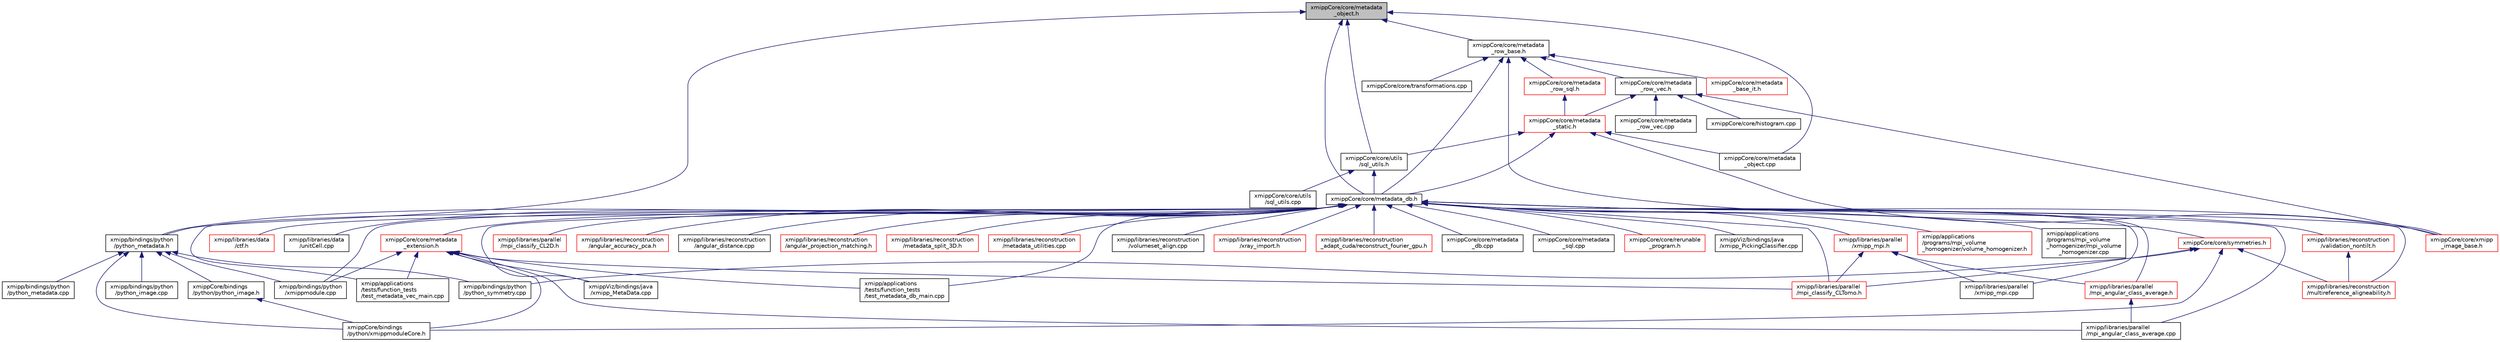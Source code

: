 digraph "xmippCore/core/metadata_object.h"
{
  edge [fontname="Helvetica",fontsize="10",labelfontname="Helvetica",labelfontsize="10"];
  node [fontname="Helvetica",fontsize="10",shape=record];
  Node7 [label="xmippCore/core/metadata\l_object.h",height=0.2,width=0.4,color="black", fillcolor="grey75", style="filled", fontcolor="black"];
  Node7 -> Node8 [dir="back",color="midnightblue",fontsize="10",style="solid",fontname="Helvetica"];
  Node8 [label="xmipp/bindings/python\l/python_metadata.h",height=0.2,width=0.4,color="black", fillcolor="white", style="filled",URL="$python__metadata_8h.html"];
  Node8 -> Node9 [dir="back",color="midnightblue",fontsize="10",style="solid",fontname="Helvetica"];
  Node9 [label="xmipp/bindings/python\l/python_image.cpp",height=0.2,width=0.4,color="black", fillcolor="white", style="filled",URL="$python__image_8cpp.html"];
  Node8 -> Node10 [dir="back",color="midnightblue",fontsize="10",style="solid",fontname="Helvetica"];
  Node10 [label="xmipp/bindings/python\l/python_metadata.cpp",height=0.2,width=0.4,color="black", fillcolor="white", style="filled",URL="$python__metadata_8cpp.html"];
  Node8 -> Node11 [dir="back",color="midnightblue",fontsize="10",style="solid",fontname="Helvetica"];
  Node11 [label="xmipp/bindings/python\l/python_symmetry.cpp",height=0.2,width=0.4,color="black", fillcolor="white", style="filled",URL="$python__symmetry_8cpp.html"];
  Node8 -> Node12 [dir="back",color="midnightblue",fontsize="10",style="solid",fontname="Helvetica"];
  Node12 [label="xmipp/bindings/python\l/xmippmodule.cpp",height=0.2,width=0.4,color="black", fillcolor="white", style="filled",URL="$xmippmodule_8cpp.html"];
  Node8 -> Node13 [dir="back",color="midnightblue",fontsize="10",style="solid",fontname="Helvetica"];
  Node13 [label="xmippCore/bindings\l/python/python_image.h",height=0.2,width=0.4,color="black", fillcolor="white", style="filled",URL="$ore_2bindings_2python_2python__image_8h.html"];
  Node13 -> Node14 [dir="back",color="midnightblue",fontsize="10",style="solid",fontname="Helvetica"];
  Node14 [label="xmippCore/bindings\l/python/xmippmoduleCore.h",height=0.2,width=0.4,color="black", fillcolor="white", style="filled",URL="$xmippmoduleCore_8h.html"];
  Node8 -> Node14 [dir="back",color="midnightblue",fontsize="10",style="solid",fontname="Helvetica"];
  Node7 -> Node15 [dir="back",color="midnightblue",fontsize="10",style="solid",fontname="Helvetica"];
  Node15 [label="xmippCore/core/metadata\l_row_base.h",height=0.2,width=0.4,color="black", fillcolor="white", style="filled",URL="$metadata__row__base_8h.html"];
  Node15 -> Node16 [dir="back",color="midnightblue",fontsize="10",style="solid",fontname="Helvetica"];
  Node16 [label="xmippCore/core/metadata\l_row_vec.h",height=0.2,width=0.4,color="black", fillcolor="white", style="filled",URL="$metadata__row__vec_8h.html"];
  Node16 -> Node17 [dir="back",color="midnightblue",fontsize="10",style="solid",fontname="Helvetica"];
  Node17 [label="xmippCore/core/xmipp\l_image_base.h",height=0.2,width=0.4,color="red", fillcolor="white", style="filled",URL="$xmipp__image__base_8h.html"];
  Node16 -> Node696 [dir="back",color="midnightblue",fontsize="10",style="solid",fontname="Helvetica"];
  Node696 [label="xmippCore/core/metadata\l_static.h",height=0.2,width=0.4,color="red", fillcolor="white", style="filled",URL="$metadata__static_8h.html"];
  Node696 -> Node17 [dir="back",color="midnightblue",fontsize="10",style="solid",fontname="Helvetica"];
  Node696 -> Node700 [dir="back",color="midnightblue",fontsize="10",style="solid",fontname="Helvetica"];
  Node700 [label="xmippCore/core/metadata_db.h",height=0.2,width=0.4,color="black", fillcolor="white", style="filled",URL="$metadata__db_8h.html"];
  Node700 -> Node304 [dir="back",color="midnightblue",fontsize="10",style="solid",fontname="Helvetica"];
  Node304 [label="xmipp/applications\l/programs/mpi_volume\l_homogenizer/volume_homogenizer.h",height=0.2,width=0.4,color="red", fillcolor="white", style="filled",URL="$volume__homogenizer_8h.html"];
  Node700 -> Node306 [dir="back",color="midnightblue",fontsize="10",style="solid",fontname="Helvetica"];
  Node306 [label="xmipp/applications\l/programs/mpi_volume\l_homogenizer/mpi_volume\l_homogenizer.cpp",height=0.2,width=0.4,color="black", fillcolor="white", style="filled",URL="$mpi__volume__homogenizer_8cpp.html"];
  Node700 -> Node632 [dir="back",color="midnightblue",fontsize="10",style="solid",fontname="Helvetica"];
  Node632 [label="xmipp/applications\l/tests/function_tests\l/test_metadata_db_main.cpp",height=0.2,width=0.4,color="black", fillcolor="white", style="filled",URL="$test__metadata__db__main_8cpp.html"];
  Node700 -> Node633 [dir="back",color="midnightblue",fontsize="10",style="solid",fontname="Helvetica"];
  Node633 [label="xmipp/applications\l/tests/function_tests\l/test_metadata_vec_main.cpp",height=0.2,width=0.4,color="black", fillcolor="white", style="filled",URL="$test__metadata__vec__main_8cpp.html"];
  Node700 -> Node8 [dir="back",color="midnightblue",fontsize="10",style="solid",fontname="Helvetica"];
  Node700 -> Node12 [dir="back",color="midnightblue",fontsize="10",style="solid",fontname="Helvetica"];
  Node700 -> Node701 [dir="back",color="midnightblue",fontsize="10",style="solid",fontname="Helvetica"];
  Node701 [label="xmipp/libraries/data\l/ctf.h",height=0.2,width=0.4,color="red", fillcolor="white", style="filled",URL="$ctf_8h.html"];
  Node700 -> Node475 [dir="back",color="midnightblue",fontsize="10",style="solid",fontname="Helvetica"];
  Node475 [label="xmipp/libraries/data\l/unitCell.cpp",height=0.2,width=0.4,color="black", fillcolor="white", style="filled",URL="$unitCell_8cpp.html"];
  Node700 -> Node489 [dir="back",color="midnightblue",fontsize="10",style="solid",fontname="Helvetica"];
  Node489 [label="xmipp/libraries/parallel\l/mpi_angular_class_average.h",height=0.2,width=0.4,color="red", fillcolor="white", style="filled",URL="$mpi__angular__class__average_8h.html"];
  Node489 -> Node491 [dir="back",color="midnightblue",fontsize="10",style="solid",fontname="Helvetica"];
  Node491 [label="xmipp/libraries/parallel\l/mpi_angular_class_average.cpp",height=0.2,width=0.4,color="black", fillcolor="white", style="filled",URL="$mpi__angular__class__average_8cpp.html"];
  Node700 -> Node491 [dir="back",color="midnightblue",fontsize="10",style="solid",fontname="Helvetica"];
  Node700 -> Node705 [dir="back",color="midnightblue",fontsize="10",style="solid",fontname="Helvetica"];
  Node705 [label="xmipp/libraries/parallel\l/mpi_classify_CL2D.h",height=0.2,width=0.4,color="red", fillcolor="white", style="filled",URL="$mpi__classify__CL2D_8h.html"];
  Node700 -> Node707 [dir="back",color="midnightblue",fontsize="10",style="solid",fontname="Helvetica"];
  Node707 [label="xmipp/libraries/parallel\l/xmipp_mpi.h",height=0.2,width=0.4,color="red", fillcolor="white", style="filled",URL="$xmipp__mpi_8h.html"];
  Node707 -> Node489 [dir="back",color="midnightblue",fontsize="10",style="solid",fontname="Helvetica"];
  Node707 -> Node107 [dir="back",color="midnightblue",fontsize="10",style="solid",fontname="Helvetica"];
  Node107 [label="xmipp/libraries/parallel\l/mpi_classify_CLTomo.h",height=0.2,width=0.4,color="red", fillcolor="white", style="filled",URL="$mpi__classify__CLTomo_8h.html"];
  Node707 -> Node730 [dir="back",color="midnightblue",fontsize="10",style="solid",fontname="Helvetica"];
  Node730 [label="xmipp/libraries/parallel\l/xmipp_mpi.cpp",height=0.2,width=0.4,color="black", fillcolor="white", style="filled",URL="$xmipp__mpi_8cpp.html"];
  Node700 -> Node107 [dir="back",color="midnightblue",fontsize="10",style="solid",fontname="Helvetica"];
  Node700 -> Node730 [dir="back",color="midnightblue",fontsize="10",style="solid",fontname="Helvetica"];
  Node700 -> Node498 [dir="back",color="midnightblue",fontsize="10",style="solid",fontname="Helvetica"];
  Node498 [label="xmipp/libraries/reconstruction\l/angular_accuracy_pca.h",height=0.2,width=0.4,color="red", fillcolor="white", style="filled",URL="$angular__accuracy__pca_8h.html"];
  Node700 -> Node731 [dir="back",color="midnightblue",fontsize="10",style="solid",fontname="Helvetica"];
  Node731 [label="xmipp/libraries/reconstruction\l/angular_distance.cpp",height=0.2,width=0.4,color="black", fillcolor="white", style="filled",URL="$angular__distance_8cpp.html"];
  Node700 -> Node732 [dir="back",color="midnightblue",fontsize="10",style="solid",fontname="Helvetica"];
  Node732 [label="xmipp/libraries/reconstruction\l/angular_projection_matching.h",height=0.2,width=0.4,color="red", fillcolor="white", style="filled",URL="$angular__projection__matching_8h.html"];
  Node700 -> Node734 [dir="back",color="midnightblue",fontsize="10",style="solid",fontname="Helvetica"];
  Node734 [label="xmipp/libraries/reconstruction\l/metadata_split_3D.h",height=0.2,width=0.4,color="red", fillcolor="white", style="filled",URL="$metadata__split__3D_8h.html"];
  Node700 -> Node736 [dir="back",color="midnightblue",fontsize="10",style="solid",fontname="Helvetica"];
  Node736 [label="xmipp/libraries/reconstruction\l/metadata_utilities.cpp",height=0.2,width=0.4,color="red", fillcolor="white", style="filled",URL="$metadata__utilities_8cpp.html"];
  Node700 -> Node738 [dir="back",color="midnightblue",fontsize="10",style="solid",fontname="Helvetica"];
  Node738 [label="xmipp/libraries/reconstruction\l/validation_nontilt.h",height=0.2,width=0.4,color="red", fillcolor="white", style="filled",URL="$validation__nontilt_8h.html"];
  Node738 -> Node192 [dir="back",color="midnightblue",fontsize="10",style="solid",fontname="Helvetica"];
  Node192 [label="xmipp/libraries/reconstruction\l/multireference_aligneability.h",height=0.2,width=0.4,color="red", fillcolor="white", style="filled",URL="$multireference__aligneability_8h.html"];
  Node700 -> Node192 [dir="back",color="midnightblue",fontsize="10",style="solid",fontname="Helvetica"];
  Node700 -> Node741 [dir="back",color="midnightblue",fontsize="10",style="solid",fontname="Helvetica"];
  Node741 [label="xmipp/libraries/reconstruction\l/volumeset_align.cpp",height=0.2,width=0.4,color="black", fillcolor="white", style="filled",URL="$volumeset__align_8cpp.html"];
  Node700 -> Node617 [dir="back",color="midnightblue",fontsize="10",style="solid",fontname="Helvetica"];
  Node617 [label="xmipp/libraries/reconstruction\l/xray_import.h",height=0.2,width=0.4,color="red", fillcolor="white", style="filled",URL="$xray__import_8h.html"];
  Node700 -> Node287 [dir="back",color="midnightblue",fontsize="10",style="solid",fontname="Helvetica"];
  Node287 [label="xmipp/libraries/reconstruction\l_adapt_cuda/reconstruct_fourier_gpu.h",height=0.2,width=0.4,color="red", fillcolor="white", style="filled",URL="$reconstruct__fourier__gpu_8h.html"];
  Node700 -> Node17 [dir="back",color="midnightblue",fontsize="10",style="solid",fontname="Helvetica"];
  Node700 -> Node631 [dir="back",color="midnightblue",fontsize="10",style="solid",fontname="Helvetica"];
  Node631 [label="xmippCore/core/metadata\l_extension.h",height=0.2,width=0.4,color="red", fillcolor="white", style="filled",URL="$metadata__extension_8h.html"];
  Node631 -> Node632 [dir="back",color="midnightblue",fontsize="10",style="solid",fontname="Helvetica"];
  Node631 -> Node633 [dir="back",color="midnightblue",fontsize="10",style="solid",fontname="Helvetica"];
  Node631 -> Node12 [dir="back",color="midnightblue",fontsize="10",style="solid",fontname="Helvetica"];
  Node631 -> Node491 [dir="back",color="midnightblue",fontsize="10",style="solid",fontname="Helvetica"];
  Node631 -> Node107 [dir="back",color="midnightblue",fontsize="10",style="solid",fontname="Helvetica"];
  Node631 -> Node14 [dir="back",color="midnightblue",fontsize="10",style="solid",fontname="Helvetica"];
  Node631 -> Node651 [dir="back",color="midnightblue",fontsize="10",style="solid",fontname="Helvetica"];
  Node651 [label="xmippViz/bindings/java\l/xmipp_MetaData.cpp",height=0.2,width=0.4,color="black", fillcolor="white", style="filled",URL="$bindings_2java_2xmipp__MetaData_8cpp.html"];
  Node700 -> Node658 [dir="back",color="midnightblue",fontsize="10",style="solid",fontname="Helvetica"];
  Node658 [label="xmippCore/core/metadata\l_db.cpp",height=0.2,width=0.4,color="black", fillcolor="white", style="filled",URL="$metadata__db_8cpp.html"];
  Node700 -> Node742 [dir="back",color="midnightblue",fontsize="10",style="solid",fontname="Helvetica"];
  Node742 [label="xmippCore/core/metadata\l_sql.cpp",height=0.2,width=0.4,color="black", fillcolor="white", style="filled",URL="$metadata__sql_8cpp.html"];
  Node700 -> Node743 [dir="back",color="midnightblue",fontsize="10",style="solid",fontname="Helvetica"];
  Node743 [label="xmippCore/core/rerunable\l_program.h",height=0.2,width=0.4,color="red", fillcolor="white", style="filled",URL="$rerunable__program_8h.html"];
  Node700 -> Node651 [dir="back",color="midnightblue",fontsize="10",style="solid",fontname="Helvetica"];
  Node700 -> Node401 [dir="back",color="midnightblue",fontsize="10",style="solid",fontname="Helvetica"];
  Node401 [label="xmippViz/bindings/java\l/xmipp_PickingClassifier.cpp",height=0.2,width=0.4,color="black", fillcolor="white", style="filled",URL="$xmipp__PickingClassifier_8cpp.html"];
  Node696 -> Node829 [dir="back",color="midnightblue",fontsize="10",style="solid",fontname="Helvetica"];
  Node829 [label="xmippCore/core/utils\l/sql_utils.h",height=0.2,width=0.4,color="black", fillcolor="white", style="filled",URL="$sql__utils_8h.html"];
  Node829 -> Node700 [dir="back",color="midnightblue",fontsize="10",style="solid",fontname="Helvetica"];
  Node829 -> Node830 [dir="back",color="midnightblue",fontsize="10",style="solid",fontname="Helvetica"];
  Node830 [label="xmippCore/core/utils\l/sql_utils.cpp",height=0.2,width=0.4,color="black", fillcolor="white", style="filled",URL="$sql__utils_8cpp.html"];
  Node696 -> Node831 [dir="back",color="midnightblue",fontsize="10",style="solid",fontname="Helvetica"];
  Node831 [label="xmippCore/core/metadata\l_object.cpp",height=0.2,width=0.4,color="black", fillcolor="white", style="filled",URL="$metadata__object_8cpp.html"];
  Node16 -> Node800 [dir="back",color="midnightblue",fontsize="10",style="solid",fontname="Helvetica"];
  Node800 [label="xmippCore/core/histogram.cpp",height=0.2,width=0.4,color="black", fillcolor="white", style="filled",URL="$histogram_8cpp.html"];
  Node16 -> Node836 [dir="back",color="midnightblue",fontsize="10",style="solid",fontname="Helvetica"];
  Node836 [label="xmippCore/core/metadata\l_row_vec.cpp",height=0.2,width=0.4,color="black", fillcolor="white", style="filled",URL="$metadata__row__vec_8cpp.html"];
  Node15 -> Node837 [dir="back",color="midnightblue",fontsize="10",style="solid",fontname="Helvetica"];
  Node837 [label="xmippCore/core/metadata\l_row_sql.h",height=0.2,width=0.4,color="red", fillcolor="white", style="filled",URL="$metadata__row__sql_8h.html"];
  Node837 -> Node696 [dir="back",color="midnightblue",fontsize="10",style="solid",fontname="Helvetica"];
  Node15 -> Node839 [dir="back",color="midnightblue",fontsize="10",style="solid",fontname="Helvetica"];
  Node839 [label="xmippCore/core/metadata\l_base_it.h",height=0.2,width=0.4,color="red", fillcolor="white", style="filled",URL="$metadata__base__it_8h.html"];
  Node15 -> Node700 [dir="back",color="midnightblue",fontsize="10",style="solid",fontname="Helvetica"];
  Node15 -> Node818 [dir="back",color="midnightblue",fontsize="10",style="solid",fontname="Helvetica"];
  Node818 [label="xmippCore/core/symmetries.h",height=0.2,width=0.4,color="red", fillcolor="white", style="filled",URL="$ore_2core_2symmetries_8h.html"];
  Node818 -> Node11 [dir="back",color="midnightblue",fontsize="10",style="solid",fontname="Helvetica"];
  Node818 -> Node107 [dir="back",color="midnightblue",fontsize="10",style="solid",fontname="Helvetica"];
  Node818 -> Node192 [dir="back",color="midnightblue",fontsize="10",style="solid",fontname="Helvetica"];
  Node818 -> Node14 [dir="back",color="midnightblue",fontsize="10",style="solid",fontname="Helvetica"];
  Node15 -> Node840 [dir="back",color="midnightblue",fontsize="10",style="solid",fontname="Helvetica"];
  Node840 [label="xmippCore/core/transformations.cpp",height=0.2,width=0.4,color="black", fillcolor="white", style="filled",URL="$transformations_8cpp.html"];
  Node7 -> Node700 [dir="back",color="midnightblue",fontsize="10",style="solid",fontname="Helvetica"];
  Node7 -> Node829 [dir="back",color="midnightblue",fontsize="10",style="solid",fontname="Helvetica"];
  Node7 -> Node831 [dir="back",color="midnightblue",fontsize="10",style="solid",fontname="Helvetica"];
}
